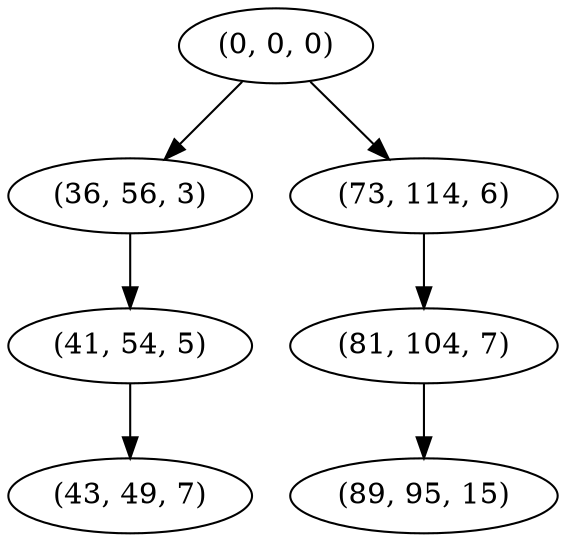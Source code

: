 digraph tree {
    "(0, 0, 0)";
    "(36, 56, 3)";
    "(41, 54, 5)";
    "(43, 49, 7)";
    "(73, 114, 6)";
    "(81, 104, 7)";
    "(89, 95, 15)";
    "(0, 0, 0)" -> "(36, 56, 3)";
    "(0, 0, 0)" -> "(73, 114, 6)";
    "(36, 56, 3)" -> "(41, 54, 5)";
    "(41, 54, 5)" -> "(43, 49, 7)";
    "(73, 114, 6)" -> "(81, 104, 7)";
    "(81, 104, 7)" -> "(89, 95, 15)";
}
